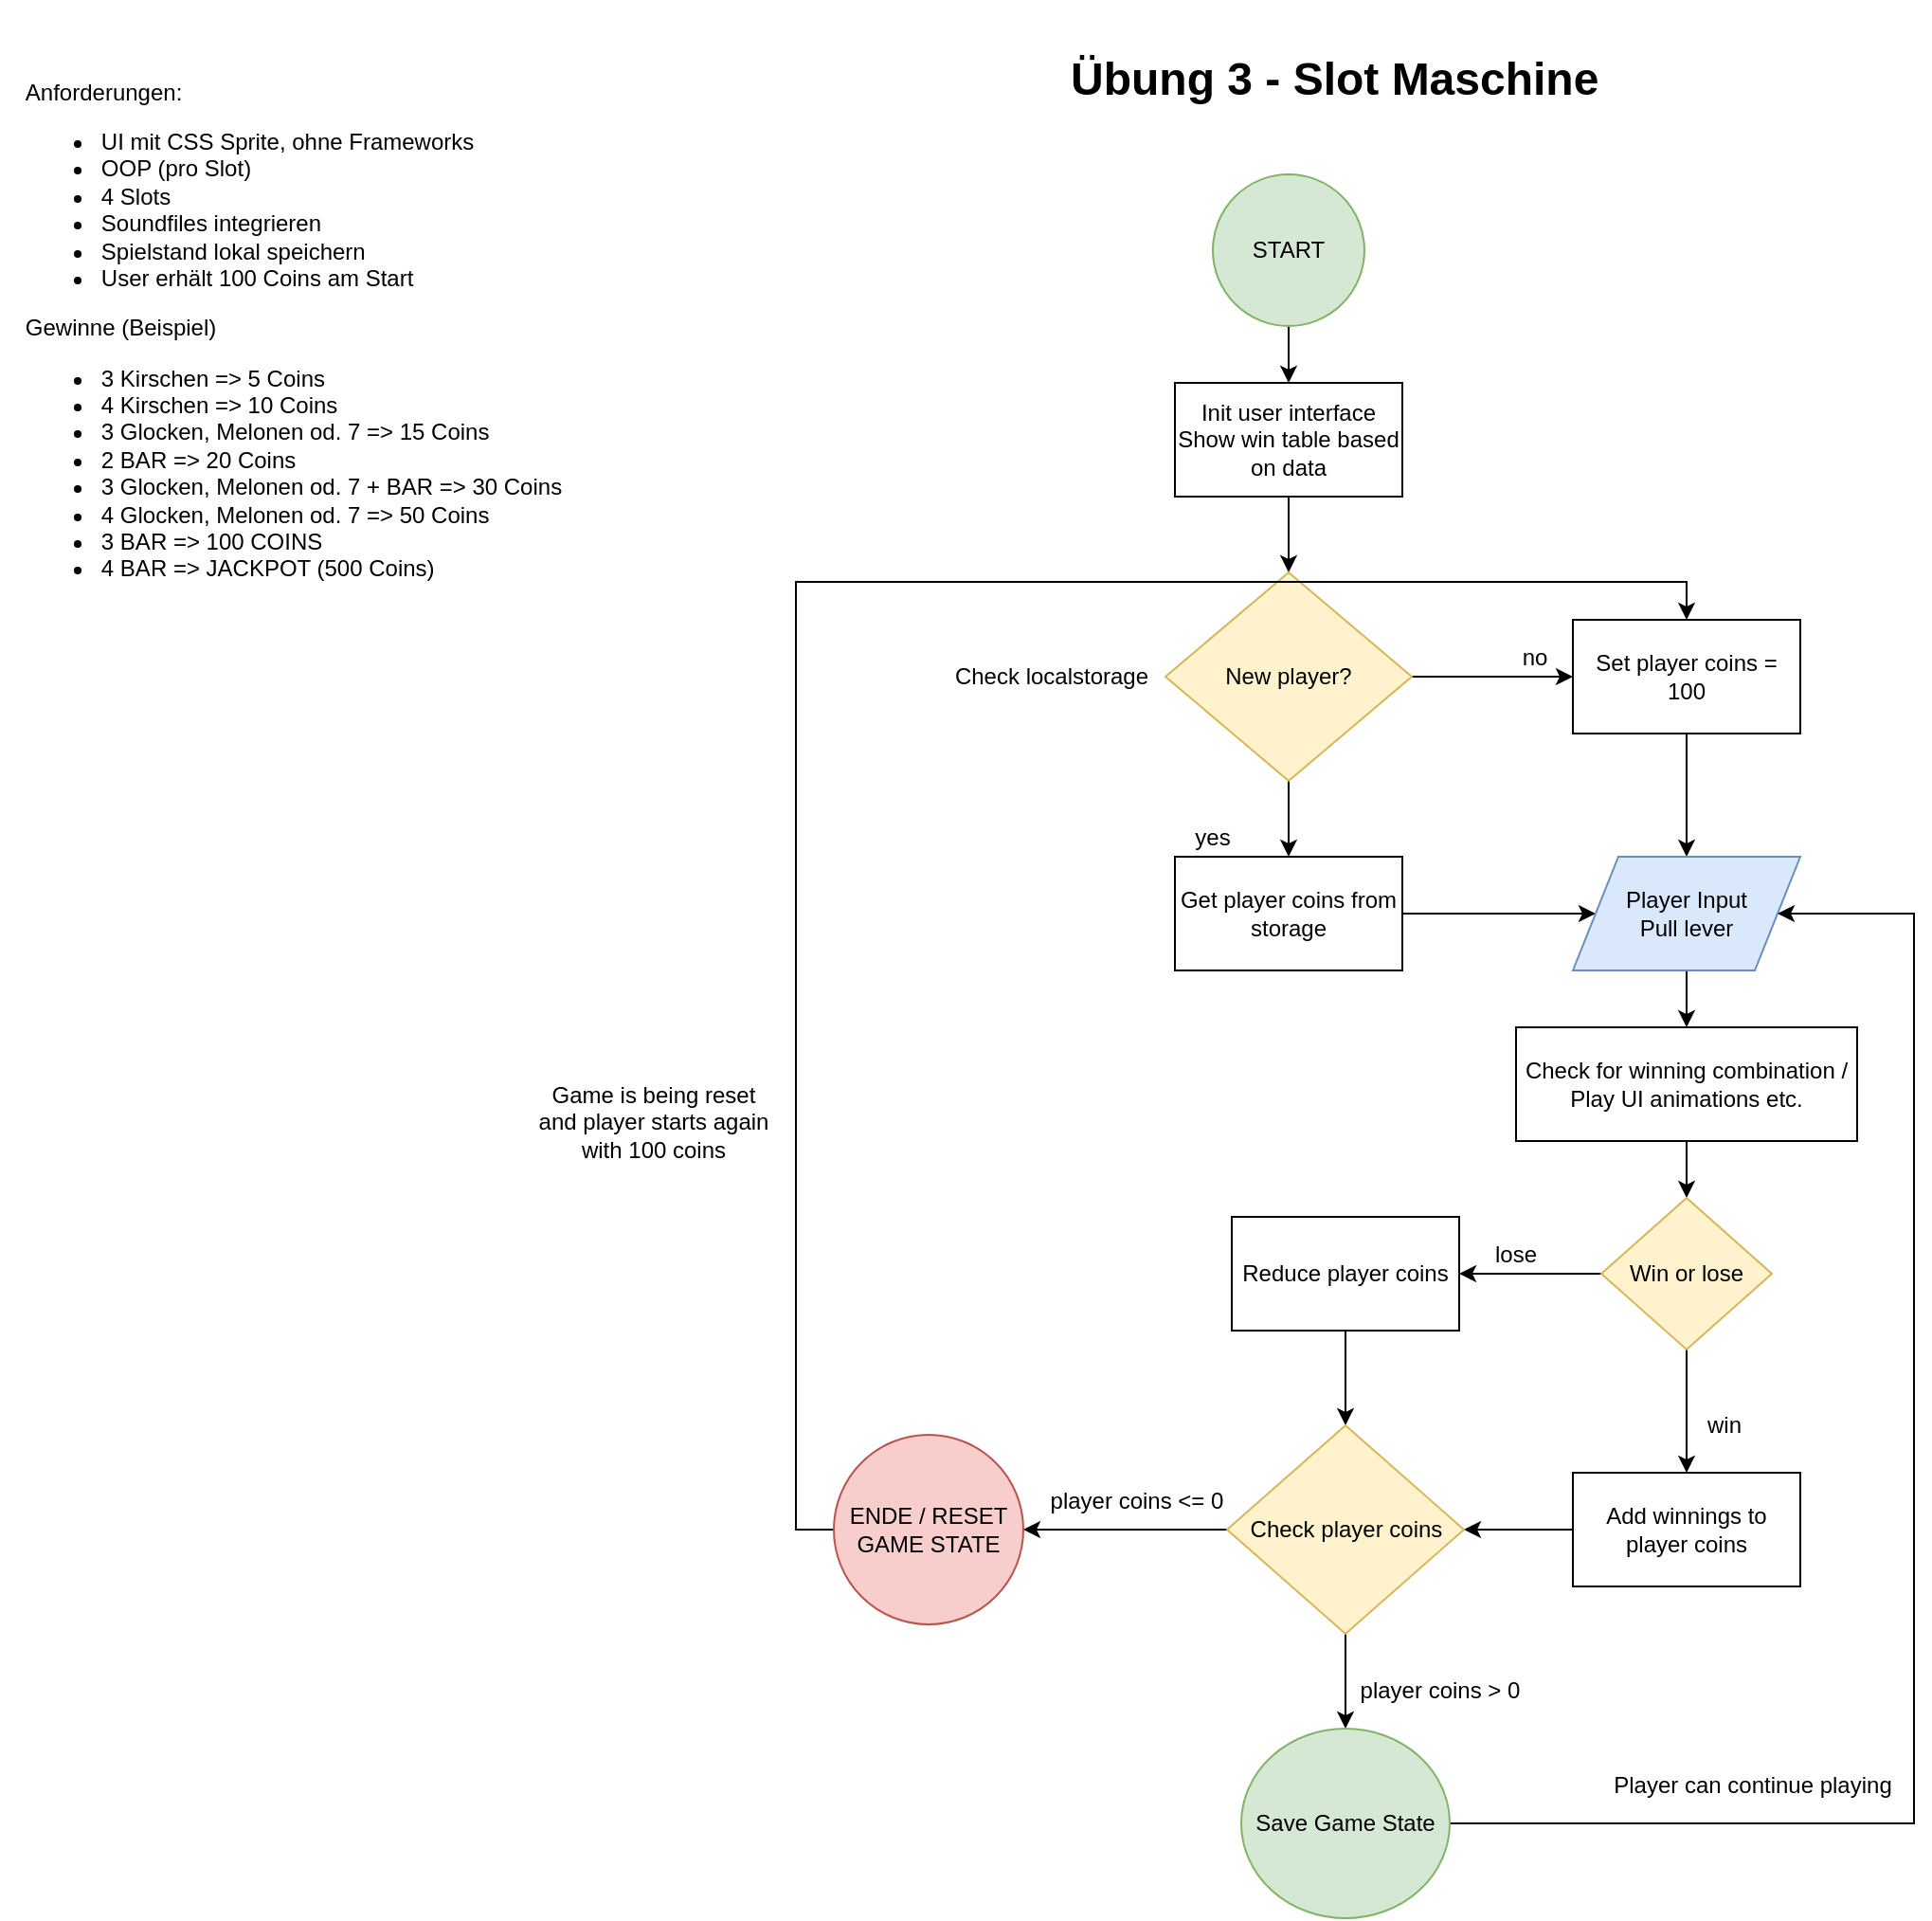 <mxfile version="13.1.3" type="device"><diagram id="C5RBs43oDa-KdzZeNtuy" name="Page-1"><mxGraphModel dx="2249" dy="762" grid="1" gridSize="10" guides="1" tooltips="1" connect="1" arrows="1" fold="1" page="1" pageScale="1" pageWidth="827" pageHeight="1169" math="0" shadow="0"><root><mxCell id="WIyWlLk6GJQsqaUBKTNV-0"/><mxCell id="WIyWlLk6GJQsqaUBKTNV-1" parent="WIyWlLk6GJQsqaUBKTNV-0"/><mxCell id="1kEfx2czBRZmH_rGkatD-1" value="&lt;h1&gt;Übung 3 - Slot Maschine&lt;/h1&gt;" style="text;html=1;strokeColor=none;fillColor=none;spacing=5;spacingTop=-20;whiteSpace=wrap;overflow=hidden;rounded=0;" vertex="1" parent="WIyWlLk6GJQsqaUBKTNV-1"><mxGeometry x="240" y="30" width="300" height="40" as="geometry"/></mxCell><mxCell id="1kEfx2czBRZmH_rGkatD-2" value="&lt;br&gt;&lt;br&gt;&lt;p dir=&quot;auto&quot; style=&quot;text-align: left&quot;&gt;Anforderungen:&lt;/p&gt;&lt;ul dir=&quot;auto&quot;&gt;&lt;li style=&quot;text-align: left&quot;&gt;UI mit CSS Sprite, ohne Frameworks&lt;/li&gt;&lt;li style=&quot;text-align: left&quot;&gt;OOP (pro Slot)&lt;/li&gt;&lt;li style=&quot;text-align: left&quot;&gt;4 Slots&lt;/li&gt;&lt;li style=&quot;text-align: left&quot;&gt;Soundfiles integrieren&lt;/li&gt;&lt;li style=&quot;text-align: left&quot;&gt;Spielstand lokal speichern&lt;/li&gt;&lt;li style=&quot;text-align: left&quot;&gt;User erhält 100 Coins am Start&lt;/li&gt;&lt;/ul&gt;&lt;p dir=&quot;auto&quot; style=&quot;text-align: left&quot;&gt;Gewinne (Beispiel)&lt;/p&gt;&lt;ul dir=&quot;auto&quot;&gt;&lt;li style=&quot;text-align: left&quot;&gt;3 Kirschen =&amp;gt; 5 Coins&lt;/li&gt;&lt;li style=&quot;text-align: left&quot;&gt;4 Kirschen =&amp;gt; 10 Coins&lt;/li&gt;&lt;li style=&quot;text-align: left&quot;&gt;3 Glocken, Melonen od. 7 =&amp;gt; 15 Coins&lt;/li&gt;&lt;li style=&quot;text-align: left&quot;&gt;2 BAR =&amp;gt; 20 Coins&lt;/li&gt;&lt;li style=&quot;text-align: left&quot;&gt;3 Glocken, Melonen od. 7 + BAR =&amp;gt; 30 Coins&lt;/li&gt;&lt;li style=&quot;text-align: left&quot;&gt;4 Glocken, Melonen od. 7 =&amp;gt; 50 Coins&lt;/li&gt;&lt;li style=&quot;text-align: left&quot;&gt;3 BAR =&amp;gt; 100 COINS&lt;/li&gt;&lt;li style=&quot;text-align: left&quot;&gt;4 BAR =&amp;gt; JACKPOT (500 Coins)&lt;/li&gt;&lt;/ul&gt;&lt;br&gt;" style="text;html=1;strokeColor=none;fillColor=none;align=center;verticalAlign=middle;whiteSpace=wrap;rounded=0;" vertex="1" parent="WIyWlLk6GJQsqaUBKTNV-1"><mxGeometry x="-320" y="30" width="310" height="290" as="geometry"/></mxCell><mxCell id="1kEfx2czBRZmH_rGkatD-14" value="" style="edgeStyle=orthogonalEdgeStyle;rounded=0;orthogonalLoop=1;jettySize=auto;html=1;" edge="1" parent="WIyWlLk6GJQsqaUBKTNV-1" source="1kEfx2czBRZmH_rGkatD-3"><mxGeometry relative="1" as="geometry"><mxPoint x="360" y="210" as="targetPoint"/></mxGeometry></mxCell><mxCell id="1kEfx2czBRZmH_rGkatD-3" value="START" style="ellipse;whiteSpace=wrap;html=1;aspect=fixed;fillColor=#d5e8d4;strokeColor=#82b366;" vertex="1" parent="WIyWlLk6GJQsqaUBKTNV-1"><mxGeometry x="320" y="100" width="80" height="80" as="geometry"/></mxCell><mxCell id="1kEfx2czBRZmH_rGkatD-20" value="" style="edgeStyle=orthogonalEdgeStyle;rounded=0;orthogonalLoop=1;jettySize=auto;html=1;" edge="1" parent="WIyWlLk6GJQsqaUBKTNV-1" source="1kEfx2czBRZmH_rGkatD-11" target="1kEfx2czBRZmH_rGkatD-22"><mxGeometry relative="1" as="geometry"><mxPoint x="510" y="490" as="targetPoint"/></mxGeometry></mxCell><mxCell id="1kEfx2czBRZmH_rGkatD-11" value="Get player coins from storage" style="rounded=0;whiteSpace=wrap;html=1;" vertex="1" parent="WIyWlLk6GJQsqaUBKTNV-1"><mxGeometry x="300" y="460" width="120" height="60" as="geometry"/></mxCell><mxCell id="1kEfx2czBRZmH_rGkatD-21" value="" style="edgeStyle=orthogonalEdgeStyle;rounded=0;orthogonalLoop=1;jettySize=auto;html=1;" edge="1" parent="WIyWlLk6GJQsqaUBKTNV-1" source="1kEfx2czBRZmH_rGkatD-9" target="1kEfx2czBRZmH_rGkatD-22"><mxGeometry relative="1" as="geometry"><mxPoint x="570" y="460" as="targetPoint"/></mxGeometry></mxCell><mxCell id="1kEfx2czBRZmH_rGkatD-9" value="Set player coins = 100" style="rounded=0;whiteSpace=wrap;html=1;" vertex="1" parent="WIyWlLk6GJQsqaUBKTNV-1"><mxGeometry x="510" y="335" width="120" height="60" as="geometry"/></mxCell><mxCell id="1kEfx2czBRZmH_rGkatD-27" style="edgeStyle=orthogonalEdgeStyle;rounded=0;orthogonalLoop=1;jettySize=auto;html=1;exitX=0.5;exitY=1;exitDx=0;exitDy=0;" edge="1" parent="WIyWlLk6GJQsqaUBKTNV-1" source="1kEfx2czBRZmH_rGkatD-15" target="1kEfx2czBRZmH_rGkatD-24"><mxGeometry relative="1" as="geometry"/></mxCell><mxCell id="1kEfx2czBRZmH_rGkatD-15" value="Init user interface&lt;br&gt;Show win table based on data" style="rounded=0;whiteSpace=wrap;html=1;" vertex="1" parent="WIyWlLk6GJQsqaUBKTNV-1"><mxGeometry x="300" y="210" width="120" height="60" as="geometry"/></mxCell><mxCell id="1kEfx2czBRZmH_rGkatD-17" value="yes" style="text;html=1;strokeColor=none;fillColor=none;align=center;verticalAlign=middle;whiteSpace=wrap;rounded=0;" vertex="1" parent="WIyWlLk6GJQsqaUBKTNV-1"><mxGeometry x="300" y="440" width="40" height="20" as="geometry"/></mxCell><mxCell id="1kEfx2czBRZmH_rGkatD-18" value="no" style="text;html=1;strokeColor=none;fillColor=none;align=center;verticalAlign=middle;whiteSpace=wrap;rounded=0;" vertex="1" parent="WIyWlLk6GJQsqaUBKTNV-1"><mxGeometry x="470" y="345" width="40" height="20" as="geometry"/></mxCell><mxCell id="1kEfx2czBRZmH_rGkatD-30" style="edgeStyle=orthogonalEdgeStyle;rounded=0;orthogonalLoop=1;jettySize=auto;html=1;exitX=0.5;exitY=1;exitDx=0;exitDy=0;" edge="1" parent="WIyWlLk6GJQsqaUBKTNV-1" source="1kEfx2czBRZmH_rGkatD-22" target="1kEfx2czBRZmH_rGkatD-31"><mxGeometry relative="1" as="geometry"><mxPoint x="570" y="600" as="targetPoint"/></mxGeometry></mxCell><mxCell id="1kEfx2czBRZmH_rGkatD-22" value="Player Input&lt;br&gt;Pull lever" style="shape=parallelogram;perimeter=parallelogramPerimeter;whiteSpace=wrap;html=1;fillColor=#dae8fc;strokeColor=#6c8ebf;" vertex="1" parent="WIyWlLk6GJQsqaUBKTNV-1"><mxGeometry x="510" y="460" width="120" height="60" as="geometry"/></mxCell><mxCell id="1kEfx2czBRZmH_rGkatD-28" style="edgeStyle=orthogonalEdgeStyle;rounded=0;orthogonalLoop=1;jettySize=auto;html=1;exitX=0.5;exitY=1;exitDx=0;exitDy=0;" edge="1" parent="WIyWlLk6GJQsqaUBKTNV-1" source="1kEfx2czBRZmH_rGkatD-24" target="1kEfx2czBRZmH_rGkatD-11"><mxGeometry relative="1" as="geometry"/></mxCell><mxCell id="1kEfx2czBRZmH_rGkatD-29" style="edgeStyle=orthogonalEdgeStyle;rounded=0;orthogonalLoop=1;jettySize=auto;html=1;exitX=1;exitY=0.5;exitDx=0;exitDy=0;entryX=0;entryY=0.5;entryDx=0;entryDy=0;" edge="1" parent="WIyWlLk6GJQsqaUBKTNV-1" source="1kEfx2czBRZmH_rGkatD-24" target="1kEfx2czBRZmH_rGkatD-9"><mxGeometry relative="1" as="geometry"/></mxCell><mxCell id="1kEfx2czBRZmH_rGkatD-24" value="&lt;font face=&quot;helvetica&quot;&gt;New player?&lt;/font&gt;" style="rhombus;whiteSpace=wrap;html=1;fillColor=#fff2cc;strokeColor=#d6b656;" vertex="1" parent="WIyWlLk6GJQsqaUBKTNV-1"><mxGeometry x="295" y="310" width="130" height="110" as="geometry"/></mxCell><mxCell id="1kEfx2czBRZmH_rGkatD-33" value="" style="edgeStyle=orthogonalEdgeStyle;rounded=0;orthogonalLoop=1;jettySize=auto;html=1;entryX=0.5;entryY=0;entryDx=0;entryDy=0;" edge="1" parent="WIyWlLk6GJQsqaUBKTNV-1" source="1kEfx2czBRZmH_rGkatD-31" target="1kEfx2czBRZmH_rGkatD-34"><mxGeometry relative="1" as="geometry"><mxPoint x="570" y="690" as="targetPoint"/></mxGeometry></mxCell><mxCell id="1kEfx2czBRZmH_rGkatD-31" value="Check for winning combination / Play UI animations etc." style="rounded=0;whiteSpace=wrap;html=1;" vertex="1" parent="WIyWlLk6GJQsqaUBKTNV-1"><mxGeometry x="480" y="550" width="180" height="60" as="geometry"/></mxCell><mxCell id="1kEfx2czBRZmH_rGkatD-42" style="edgeStyle=orthogonalEdgeStyle;rounded=0;orthogonalLoop=1;jettySize=auto;html=1;exitX=0;exitY=0.5;exitDx=0;exitDy=0;entryX=1;entryY=0.5;entryDx=0;entryDy=0;" edge="1" parent="WIyWlLk6GJQsqaUBKTNV-1" source="1kEfx2czBRZmH_rGkatD-34" target="1kEfx2czBRZmH_rGkatD-41"><mxGeometry relative="1" as="geometry"/></mxCell><mxCell id="1kEfx2czBRZmH_rGkatD-47" style="edgeStyle=orthogonalEdgeStyle;rounded=0;orthogonalLoop=1;jettySize=auto;html=1;exitX=0.5;exitY=1;exitDx=0;exitDy=0;entryX=0.5;entryY=0;entryDx=0;entryDy=0;" edge="1" parent="WIyWlLk6GJQsqaUBKTNV-1" source="1kEfx2czBRZmH_rGkatD-34" target="1kEfx2czBRZmH_rGkatD-46"><mxGeometry relative="1" as="geometry"/></mxCell><mxCell id="1kEfx2czBRZmH_rGkatD-34" value="Win or lose" style="rhombus;whiteSpace=wrap;html=1;fillColor=#fff2cc;strokeColor=#d6b656;" vertex="1" parent="WIyWlLk6GJQsqaUBKTNV-1"><mxGeometry x="525" y="640" width="90" height="80" as="geometry"/></mxCell><mxCell id="1kEfx2czBRZmH_rGkatD-52" style="edgeStyle=orthogonalEdgeStyle;rounded=0;orthogonalLoop=1;jettySize=auto;html=1;exitX=0.5;exitY=1;exitDx=0;exitDy=0;entryX=0.5;entryY=0;entryDx=0;entryDy=0;" edge="1" parent="WIyWlLk6GJQsqaUBKTNV-1" source="1kEfx2czBRZmH_rGkatD-41" target="1kEfx2czBRZmH_rGkatD-54"><mxGeometry relative="1" as="geometry"><mxPoint x="390" y="780" as="targetPoint"/></mxGeometry></mxCell><mxCell id="1kEfx2czBRZmH_rGkatD-41" value="Reduce player coins" style="rounded=0;whiteSpace=wrap;html=1;" vertex="1" parent="WIyWlLk6GJQsqaUBKTNV-1"><mxGeometry x="330" y="650" width="120" height="60" as="geometry"/></mxCell><mxCell id="1kEfx2czBRZmH_rGkatD-55" style="edgeStyle=orthogonalEdgeStyle;rounded=0;orthogonalLoop=1;jettySize=auto;html=1;" edge="1" parent="WIyWlLk6GJQsqaUBKTNV-1" source="1kEfx2czBRZmH_rGkatD-46" target="1kEfx2czBRZmH_rGkatD-54"><mxGeometry relative="1" as="geometry"/></mxCell><mxCell id="1kEfx2czBRZmH_rGkatD-46" value="Add winnings to player coins" style="rounded=0;whiteSpace=wrap;html=1;" vertex="1" parent="WIyWlLk6GJQsqaUBKTNV-1"><mxGeometry x="510" y="785" width="120" height="60" as="geometry"/></mxCell><mxCell id="1kEfx2czBRZmH_rGkatD-48" value="win" style="text;html=1;strokeColor=none;fillColor=none;align=center;verticalAlign=middle;whiteSpace=wrap;rounded=0;" vertex="1" parent="WIyWlLk6GJQsqaUBKTNV-1"><mxGeometry x="570" y="750" width="40" height="20" as="geometry"/></mxCell><mxCell id="1kEfx2czBRZmH_rGkatD-51" value="lose" style="text;html=1;strokeColor=none;fillColor=none;align=center;verticalAlign=middle;whiteSpace=wrap;rounded=0;" vertex="1" parent="WIyWlLk6GJQsqaUBKTNV-1"><mxGeometry x="460" y="660" width="40" height="20" as="geometry"/></mxCell><mxCell id="1kEfx2czBRZmH_rGkatD-56" style="edgeStyle=orthogonalEdgeStyle;rounded=0;orthogonalLoop=1;jettySize=auto;html=1;exitX=0;exitY=0.5;exitDx=0;exitDy=0;entryX=1;entryY=0.5;entryDx=0;entryDy=0;" edge="1" parent="WIyWlLk6GJQsqaUBKTNV-1" source="1kEfx2czBRZmH_rGkatD-54" target="1kEfx2czBRZmH_rGkatD-59"><mxGeometry relative="1" as="geometry"><mxPoint x="260" y="815" as="targetPoint"/></mxGeometry></mxCell><mxCell id="1kEfx2czBRZmH_rGkatD-66" style="edgeStyle=orthogonalEdgeStyle;rounded=0;orthogonalLoop=1;jettySize=auto;html=1;exitX=0.5;exitY=1;exitDx=0;exitDy=0;entryX=0.5;entryY=0;entryDx=0;entryDy=0;" edge="1" parent="WIyWlLk6GJQsqaUBKTNV-1" source="1kEfx2czBRZmH_rGkatD-54" target="1kEfx2czBRZmH_rGkatD-65"><mxGeometry relative="1" as="geometry"/></mxCell><mxCell id="1kEfx2czBRZmH_rGkatD-54" value="Check player coins" style="rhombus;whiteSpace=wrap;html=1;fillColor=#fff2cc;strokeColor=#d6b656;" vertex="1" parent="WIyWlLk6GJQsqaUBKTNV-1"><mxGeometry x="327.5" y="760" width="125" height="110" as="geometry"/></mxCell><mxCell id="1kEfx2czBRZmH_rGkatD-64" style="edgeStyle=orthogonalEdgeStyle;rounded=0;orthogonalLoop=1;jettySize=auto;html=1;exitX=0;exitY=0.5;exitDx=0;exitDy=0;entryX=0.5;entryY=0;entryDx=0;entryDy=0;" edge="1" parent="WIyWlLk6GJQsqaUBKTNV-1" source="1kEfx2czBRZmH_rGkatD-59" target="1kEfx2czBRZmH_rGkatD-9"><mxGeometry relative="1" as="geometry"/></mxCell><mxCell id="1kEfx2czBRZmH_rGkatD-59" value="ENDE / RESET GAME STATE" style="ellipse;whiteSpace=wrap;html=1;aspect=fixed;fillColor=#f8cecc;strokeColor=#b85450;" vertex="1" parent="WIyWlLk6GJQsqaUBKTNV-1"><mxGeometry x="120" y="765" width="100" height="100" as="geometry"/></mxCell><mxCell id="1kEfx2czBRZmH_rGkatD-60" value="Check localstorage" style="text;html=1;strokeColor=none;fillColor=none;align=center;verticalAlign=middle;whiteSpace=wrap;rounded=0;" vertex="1" parent="WIyWlLk6GJQsqaUBKTNV-1"><mxGeometry x="175" y="355" width="120" height="20" as="geometry"/></mxCell><mxCell id="1kEfx2czBRZmH_rGkatD-63" value="player coins &amp;lt;= 0" style="text;html=1;strokeColor=none;fillColor=none;align=center;verticalAlign=middle;whiteSpace=wrap;rounded=0;" vertex="1" parent="WIyWlLk6GJQsqaUBKTNV-1"><mxGeometry x="230" y="790" width="100" height="20" as="geometry"/></mxCell><mxCell id="1kEfx2czBRZmH_rGkatD-67" style="edgeStyle=orthogonalEdgeStyle;rounded=0;orthogonalLoop=1;jettySize=auto;html=1;exitX=1;exitY=0.5;exitDx=0;exitDy=0;entryX=1;entryY=0.5;entryDx=0;entryDy=0;" edge="1" parent="WIyWlLk6GJQsqaUBKTNV-1" source="1kEfx2czBRZmH_rGkatD-65" target="1kEfx2czBRZmH_rGkatD-22"><mxGeometry relative="1" as="geometry"><Array as="points"><mxPoint x="690" y="970"/><mxPoint x="690" y="490"/></Array></mxGeometry></mxCell><mxCell id="1kEfx2czBRZmH_rGkatD-65" value="Save Game State" style="ellipse;whiteSpace=wrap;html=1;fillColor=#d5e8d4;strokeColor=#82b366;" vertex="1" parent="WIyWlLk6GJQsqaUBKTNV-1"><mxGeometry x="335" y="920" width="110" height="100" as="geometry"/></mxCell><mxCell id="1kEfx2czBRZmH_rGkatD-68" value="player coins &amp;gt; 0" style="text;html=1;strokeColor=none;fillColor=none;align=center;verticalAlign=middle;whiteSpace=wrap;rounded=0;" vertex="1" parent="WIyWlLk6GJQsqaUBKTNV-1"><mxGeometry x="390" y="890" width="100" height="20" as="geometry"/></mxCell><mxCell id="1kEfx2czBRZmH_rGkatD-69" value="Player can continue playing" style="text;html=1;strokeColor=none;fillColor=none;align=center;verticalAlign=middle;whiteSpace=wrap;rounded=0;" vertex="1" parent="WIyWlLk6GJQsqaUBKTNV-1"><mxGeometry x="520" y="940" width="170" height="20" as="geometry"/></mxCell><mxCell id="1kEfx2czBRZmH_rGkatD-70" value="Game is being reset and player starts again with 100 coins" style="text;html=1;strokeColor=none;fillColor=none;align=center;verticalAlign=middle;whiteSpace=wrap;rounded=0;" vertex="1" parent="WIyWlLk6GJQsqaUBKTNV-1"><mxGeometry x="-40" y="560" width="130" height="80" as="geometry"/></mxCell></root></mxGraphModel></diagram></mxfile>